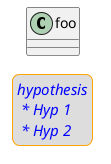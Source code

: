 {
  "sha1": "5ktsve9tj5qa8hc9pimw4p0klj9kndm",
  "insertion": {
    "when": "2024-05-30T20:48:20.766Z",
    "url": "https://forum.plantuml.net/12159/gantt-diagram-no-style-entry-for-legend",
    "user": "plantuml@gmail.com"
  }
}
@startuml

<style>
	legend {
		FontColor blue
		FontSize 15
        FontStyle italic
		LineColor Orange
	}
</style>

legend
hypothesis
 * Hyp 1
 * Hyp 2
end legend

class foo

@enduml
